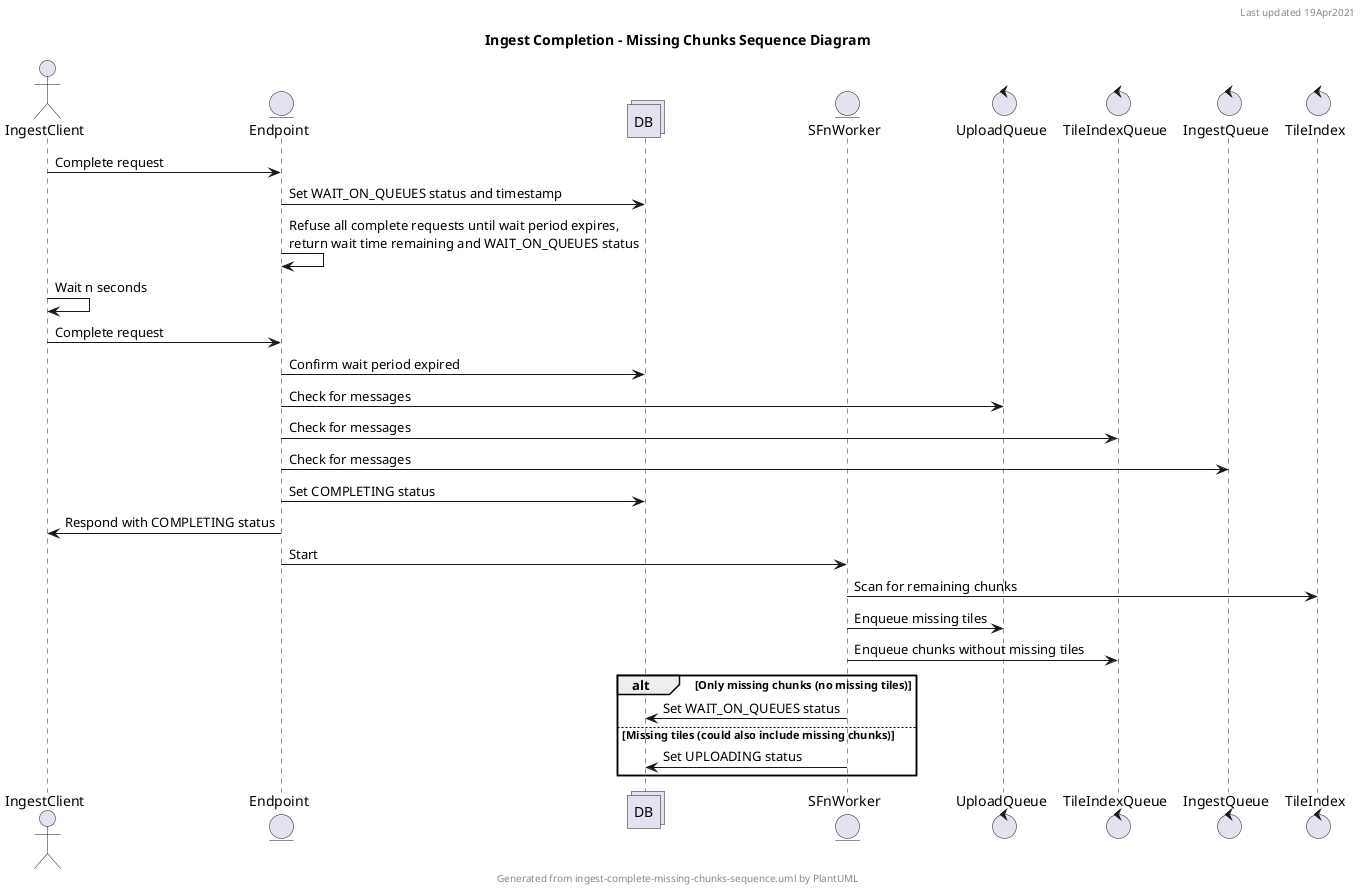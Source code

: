 @startuml

header Last updated 19Apr2021
footer Generated from ingest-complete-missing-chunks-sequence.uml by PlantUML
title Ingest Completion - Missing Chunks Sequence Diagram

actor IngestClient as IC
entity Endpoint as E
collections DB
entity SFnWorker as W
control UploadQueue as UQ
control TileIndexQueue as TIQ
control IngestQueue as IQ
control TileIndex as TI

IC->E: Complete request
E->DB: Set WAIT_ON_QUEUES status and timestamp
E->E: Refuse all complete requests until wait period expires, \nreturn wait time remaining and WAIT_ON_QUEUES status
IC->IC: Wait n seconds
IC->E: Complete request
E->DB: Confirm wait period expired
E->UQ: Check for messages
E->TIQ: Check for messages
E->IQ: Check for messages
E->DB: Set COMPLETING status
E->IC: Respond with COMPLETING status
E->W: Start
W->TI: Scan for remaining chunks
W->UQ: Enqueue missing tiles
W->TIQ: Enqueue chunks without missing tiles
alt Only missing chunks (no missing tiles)
    W->DB: Set WAIT_ON_QUEUES status
else Missing tiles (could also include missing chunks)
    W->DB: Set UPLOADING status
end

@enduml
